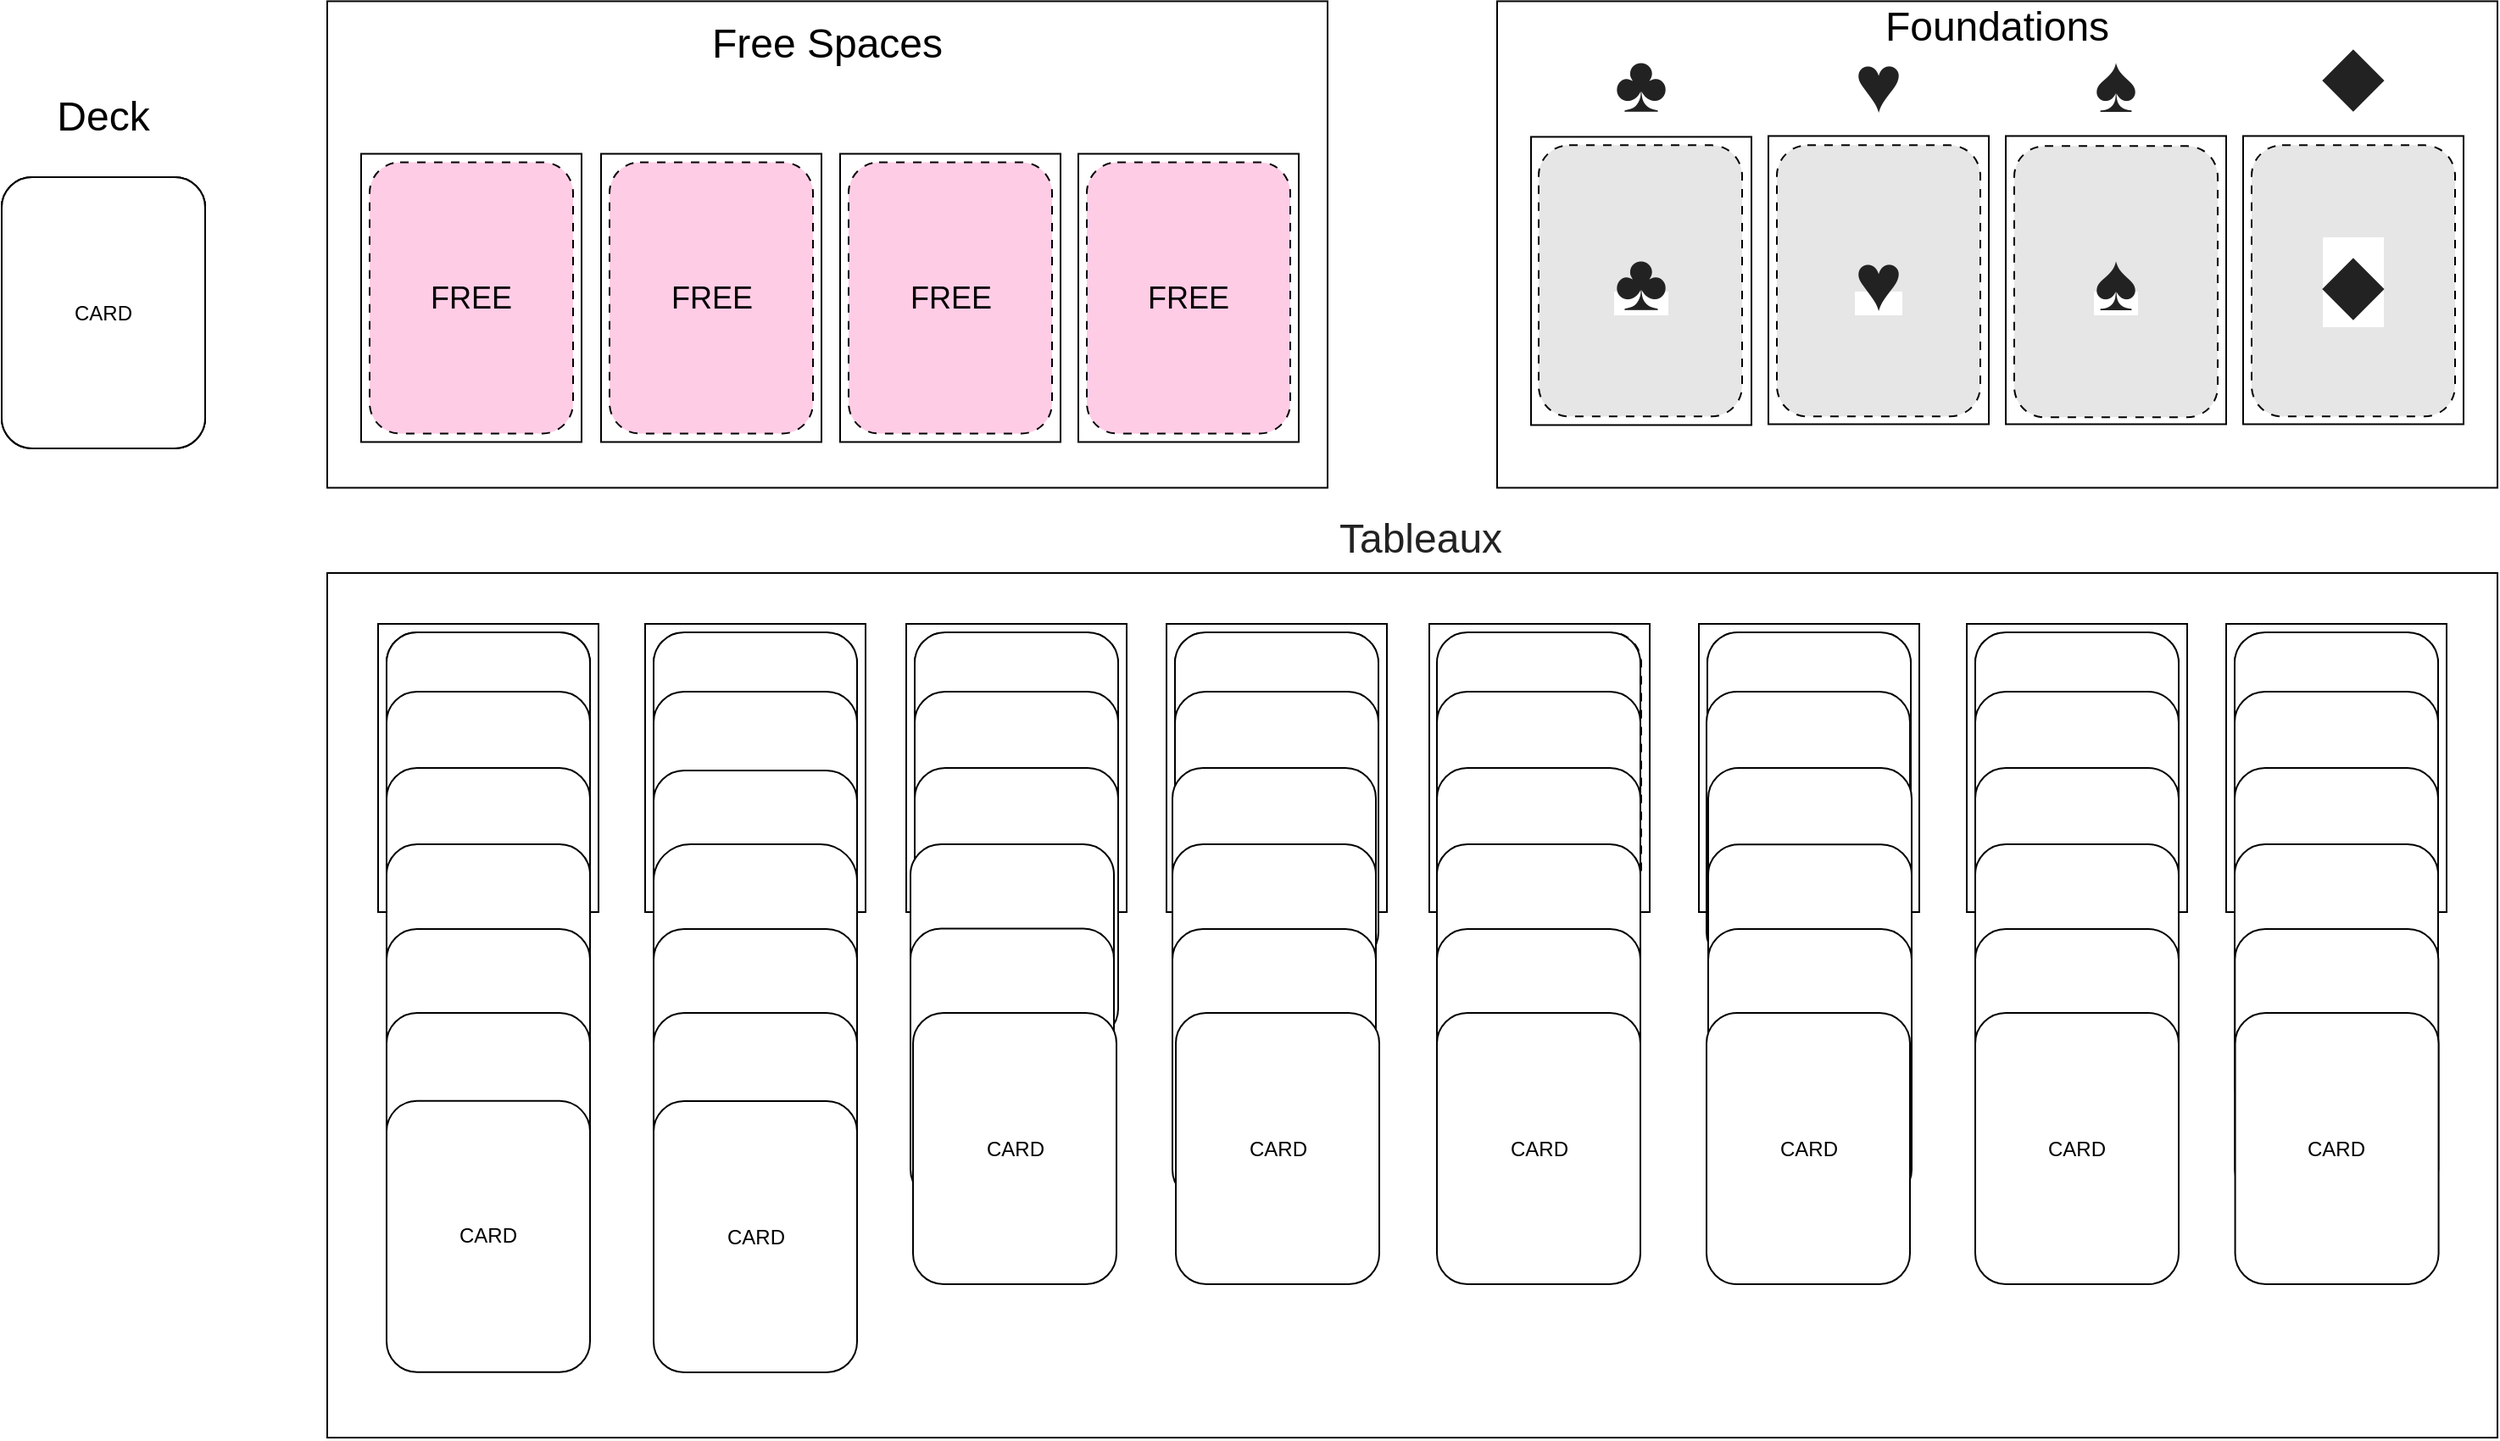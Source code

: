 <mxfile version="11.1.4" type="github"><diagram id="wsrFOI59Ot4hv_pb57v_" name="Page-1"><mxGraphModel dx="992" dy="1877" grid="1" gridSize="10" guides="1" tooltips="1" connect="1" arrows="1" fold="1" page="1" pageScale="1" pageWidth="850" pageHeight="1100" math="0" shadow="0"><root><mxCell id="0"/><mxCell id="1" parent="0"/><mxCell id="fmhakQsyoUaOUhLPJfsq-15" value="" style="rounded=0;whiteSpace=wrap;html=1;" vertex="1" parent="1"><mxGeometry x="202" y="-47.273" width="590" height="287" as="geometry"/></mxCell><mxCell id="fmhakQsyoUaOUhLPJfsq-1" value="DECK" style="rounded=1;whiteSpace=wrap;html=1;" vertex="1" parent="1"><mxGeometry x="10" y="56.5" width="120" height="160" as="geometry"/></mxCell><mxCell id="fmhakQsyoUaOUhLPJfsq-76" value="" style="group" vertex="1" connectable="0" parent="1"><mxGeometry x="912" y="-10" width="570" height="256.182" as="geometry"/></mxCell><mxCell id="fmhakQsyoUaOUhLPJfsq-16" value="" style="group" vertex="1" connectable="0" parent="fmhakQsyoUaOUhLPJfsq-76"><mxGeometry y="42.727" width="570" height="213.455" as="geometry"/></mxCell><mxCell id="fmhakQsyoUaOUhLPJfsq-17" value="" style="rounded=0;whiteSpace=wrap;html=1;" vertex="1" parent="fmhakQsyoUaOUhLPJfsq-16"><mxGeometry x="-20" y="-80" width="590" height="287" as="geometry"/></mxCell><mxCell id="fmhakQsyoUaOUhLPJfsq-18" value="" style="rounded=0;whiteSpace=wrap;html=1;rotation=0;" vertex="1" parent="fmhakQsyoUaOUhLPJfsq-16"><mxGeometry width="130" height="170" as="geometry"/></mxCell><mxCell id="fmhakQsyoUaOUhLPJfsq-19" value="&lt;span style=&quot;color: rgb(34 , 34 , 34) ; font-family: &amp;#34;arial&amp;#34; , sans-serif ; text-align: left ; white-space: normal ; background-color: rgb(255 , 255 , 255)&quot;&gt;&lt;font style=&quot;font-size: 48px&quot;&gt;♣&lt;/font&gt;&lt;/span&gt;" style="rounded=1;whiteSpace=wrap;html=1;dashed=1;dashPattern=5 5;fillColor=#E6E6E6;rotation=0;" vertex="1" parent="fmhakQsyoUaOUhLPJfsq-16"><mxGeometry x="4.5" y="4.955" width="120" height="160" as="geometry"/></mxCell><mxCell id="fmhakQsyoUaOUhLPJfsq-25" value="&lt;span style=&quot;color: rgb(34 , 34 , 34) ; font-family: &amp;#34;arial&amp;#34; , sans-serif ; text-align: left ; white-space: normal ; background-color: rgb(255 , 255 , 255)&quot;&gt;&lt;font style=&quot;font-size: 48px&quot;&gt;♠&lt;/font&gt;&lt;/span&gt;" style="rounded=1;whiteSpace=wrap;html=1;dashed=1;dashPattern=5 5;fillColor=#E6E6E6;rotation=0;" vertex="1" parent="fmhakQsyoUaOUhLPJfsq-16"><mxGeometry x="285" y="5.455" width="120" height="160" as="geometry"/></mxCell><mxCell id="fmhakQsyoUaOUhLPJfsq-23" value="" style="group;fillColor=none;rotation=0;strokeColor=#000000;" vertex="1" connectable="0" parent="fmhakQsyoUaOUhLPJfsq-16"><mxGeometry x="280" y="-0.5" width="130" height="170" as="geometry"/></mxCell><mxCell id="fmhakQsyoUaOUhLPJfsq-20" value="" style="group" vertex="1" connectable="0" parent="fmhakQsyoUaOUhLPJfsq-76"><mxGeometry x="140" y="42.227" width="130" height="185.455" as="geometry"/></mxCell><mxCell id="fmhakQsyoUaOUhLPJfsq-21" value="" style="rounded=0;whiteSpace=wrap;html=1;container=1;rotation=0;" vertex="1" parent="fmhakQsyoUaOUhLPJfsq-20"><mxGeometry width="130" height="170" as="geometry"/></mxCell><mxCell id="fmhakQsyoUaOUhLPJfsq-22" value="&lt;span style=&quot;color: rgb(34 , 34 , 34) ; font-family: &amp;#34;arial&amp;#34; , sans-serif ; text-align: left ; white-space: normal ; background-color: rgb(255 , 255 , 255)&quot;&gt;&lt;font style=&quot;font-size: 48px&quot;&gt;♥&lt;/font&gt;&lt;/span&gt;" style="rounded=1;whiteSpace=wrap;html=1;dashed=1;dashPattern=5 5;fillColor=#E6E6E6;rotation=0;" vertex="1" parent="fmhakQsyoUaOUhLPJfsq-20"><mxGeometry x="5" y="5.455" width="120" height="160" as="geometry"/></mxCell><mxCell id="fmhakQsyoUaOUhLPJfsq-26" value="" style="group;rotation=0;" vertex="1" connectable="0" parent="fmhakQsyoUaOUhLPJfsq-76"><mxGeometry x="420" y="42.227" width="130" height="170" as="geometry"/></mxCell><mxCell id="fmhakQsyoUaOUhLPJfsq-27" value="" style="rounded=0;whiteSpace=wrap;html=1;rotation=0;" vertex="1" parent="fmhakQsyoUaOUhLPJfsq-26"><mxGeometry width="130" height="170" as="geometry"/></mxCell><mxCell id="fmhakQsyoUaOUhLPJfsq-28" value="&lt;span style=&quot;color: rgb(34 , 34 , 34) ; font-family: &amp;#34;arial&amp;#34; , sans-serif ; font-size: 48px ; text-align: left ; background-color: rgb(255 , 255 , 255)&quot;&gt;◆&lt;/span&gt;" style="rounded=1;whiteSpace=wrap;html=1;dashed=1;dashPattern=5 5;fillColor=#E6E6E6;rotation=0;" vertex="1" parent="fmhakQsyoUaOUhLPJfsq-26"><mxGeometry x="5" y="5.455" width="120" height="160" as="geometry"/></mxCell><mxCell id="fmhakQsyoUaOUhLPJfsq-77" value="&lt;span style=&quot;color: rgb(34 , 34 , 34) ; font-family: sans-serif ; text-align: left ; background-color: rgb(255 , 255 , 255)&quot;&gt;&lt;font style=&quot;font-size: 24px&quot;&gt;Tableaux&lt;/font&gt;&lt;/span&gt;" style="text;html=1;strokeColor=none;fillColor=none;align=center;verticalAlign=middle;whiteSpace=wrap;rounded=0;" vertex="1" parent="1"><mxGeometry x="827" y="260" width="40" height="20" as="geometry"/></mxCell><mxCell id="fmhakQsyoUaOUhLPJfsq-87" value="&lt;span style=&quot;color: rgb(34 , 34 , 34) ; font-family: &amp;#34;arial&amp;#34; , sans-serif ; font-size: 48px ; text-align: left ; background-color: rgb(255 , 255 , 255)&quot;&gt;♣&lt;/span&gt;" style="text;html=1;strokeColor=none;fillColor=none;align=center;verticalAlign=middle;whiteSpace=wrap;rounded=0;" vertex="1" parent="1"><mxGeometry x="957.1" y="-10" width="40" height="21.818" as="geometry"/></mxCell><mxCell id="fmhakQsyoUaOUhLPJfsq-89" value="&lt;span style=&quot;color: rgb(34 , 34 , 34) ; font-family: &amp;#34;arial&amp;#34; , sans-serif ; font-size: 48px ; text-align: left ; background-color: rgb(255 , 255 , 255)&quot;&gt;♠&lt;/span&gt;" style="text;html=1;strokeColor=none;fillColor=none;align=center;verticalAlign=middle;whiteSpace=wrap;rounded=0;" vertex="1" parent="1"><mxGeometry x="1236.6" y="-10" width="40" height="21.818" as="geometry"/></mxCell><mxCell id="fmhakQsyoUaOUhLPJfsq-90" value="&lt;span style=&quot;color: rgb(34 , 34 , 34) ; font-family: &amp;#34;arial&amp;#34; , sans-serif ; font-size: 48px ; text-align: left ; background-color: rgb(255 , 255 , 255)&quot;&gt;◆&lt;/span&gt;" style="text;html=1;strokeColor=none;fillColor=none;align=center;verticalAlign=middle;whiteSpace=wrap;rounded=0;" vertex="1" parent="1"><mxGeometry x="1376.6" y="-16" width="40" height="21.818" as="geometry"/></mxCell><mxCell id="fmhakQsyoUaOUhLPJfsq-88" value="&lt;span style=&quot;color: rgb(34 , 34 , 34) ; font-family: &amp;#34;arial&amp;#34; , sans-serif ; font-size: 48px ; text-align: left ; background-color: rgb(255 , 255 , 255)&quot;&gt;♥&lt;/span&gt;" style="text;html=1;strokeColor=none;fillColor=none;align=center;verticalAlign=middle;whiteSpace=wrap;rounded=0;" vertex="1" parent="1"><mxGeometry x="1096.6" y="-10" width="40" height="21.818" as="geometry"/></mxCell><mxCell id="fmhakQsyoUaOUhLPJfsq-29" value="&lt;font style=&quot;font-size: 24px&quot;&gt;Foundations&lt;/font&gt;" style="text;html=1;strokeColor=none;fillColor=none;align=center;verticalAlign=middle;whiteSpace=wrap;rounded=0;" vertex="1" parent="1"><mxGeometry x="1122" y="-42.5" width="130" height="21.818" as="geometry"/></mxCell><mxCell id="fmhakQsyoUaOUhLPJfsq-91" value="&lt;font style=&quot;font-size: 24px&quot;&gt;Deck&lt;/font&gt;" style="text;html=1;strokeColor=none;fillColor=none;align=center;verticalAlign=middle;whiteSpace=wrap;rounded=0;" vertex="1" parent="1"><mxGeometry x="50" y="11" width="40" height="20" as="geometry"/></mxCell><mxCell id="fmhakQsyoUaOUhLPJfsq-14" value="&lt;font style=&quot;font-size: 24px&quot;&gt;Free Spaces&lt;/font&gt;" style="text;html=1;strokeColor=none;fillColor=none;align=center;verticalAlign=middle;whiteSpace=wrap;rounded=0;" vertex="1" parent="1"><mxGeometry x="407" y="-32.5" width="180" height="21.818" as="geometry"/></mxCell><mxCell id="fmhakQsyoUaOUhLPJfsq-92" value="" style="group" vertex="1" connectable="0" parent="1"><mxGeometry x="222" y="42.727" width="130" height="187.273" as="geometry"/></mxCell><mxCell id="fmhakQsyoUaOUhLPJfsq-2" value="" style="rounded=0;whiteSpace=wrap;html=1;rotation=0;" vertex="1" parent="fmhakQsyoUaOUhLPJfsq-92"><mxGeometry width="130" height="170" as="geometry"/></mxCell><mxCell id="fmhakQsyoUaOUhLPJfsq-3" value="&lt;span style=&quot;font-size: 18px&quot;&gt;FREE&lt;/span&gt;" style="rounded=1;whiteSpace=wrap;html=1;dashed=1;dashPattern=5 5;fillColor=#FFCCE6;" vertex="1" parent="fmhakQsyoUaOUhLPJfsq-92"><mxGeometry x="5" y="5.0" width="120" height="160" as="geometry"/></mxCell><mxCell id="fmhakQsyoUaOUhLPJfsq-93" value="" style="group" vertex="1" connectable="0" parent="1"><mxGeometry x="363.5" y="42.727" width="130" height="170" as="geometry"/></mxCell><mxCell id="fmhakQsyoUaOUhLPJfsq-94" value="" style="rounded=0;whiteSpace=wrap;html=1;rotation=0;" vertex="1" parent="fmhakQsyoUaOUhLPJfsq-93"><mxGeometry width="130" height="170" as="geometry"/></mxCell><mxCell id="fmhakQsyoUaOUhLPJfsq-95" value="&lt;span style=&quot;font-size: 18px&quot;&gt;FREE&lt;/span&gt;" style="rounded=1;whiteSpace=wrap;html=1;dashed=1;dashPattern=5 5;fillColor=#FFCCE6;" vertex="1" parent="fmhakQsyoUaOUhLPJfsq-93"><mxGeometry x="5" y="5.0" width="120" height="160" as="geometry"/></mxCell><mxCell id="fmhakQsyoUaOUhLPJfsq-96" value="" style="group" vertex="1" connectable="0" parent="1"><mxGeometry x="504.5" y="42.727" width="130" height="170" as="geometry"/></mxCell><mxCell id="fmhakQsyoUaOUhLPJfsq-97" value="" style="rounded=0;whiteSpace=wrap;html=1;rotation=0;" vertex="1" parent="fmhakQsyoUaOUhLPJfsq-96"><mxGeometry width="130" height="170" as="geometry"/></mxCell><mxCell id="fmhakQsyoUaOUhLPJfsq-98" value="&lt;span style=&quot;font-size: 18px&quot;&gt;FREE&lt;/span&gt;" style="rounded=1;whiteSpace=wrap;html=1;dashed=1;dashPattern=5 5;fillColor=#FFCCE6;" vertex="1" parent="fmhakQsyoUaOUhLPJfsq-96"><mxGeometry x="5" y="5.0" width="120" height="160" as="geometry"/></mxCell><mxCell id="fmhakQsyoUaOUhLPJfsq-99" value="" style="group" vertex="1" connectable="0" parent="1"><mxGeometry x="645" y="42.727" width="130" height="170" as="geometry"/></mxCell><mxCell id="fmhakQsyoUaOUhLPJfsq-100" value="" style="rounded=0;whiteSpace=wrap;html=1;rotation=0;" vertex="1" parent="fmhakQsyoUaOUhLPJfsq-99"><mxGeometry width="130" height="170" as="geometry"/></mxCell><mxCell id="fmhakQsyoUaOUhLPJfsq-101" value="&lt;span style=&quot;font-size: 18px&quot;&gt;FREE&lt;/span&gt;" style="rounded=1;whiteSpace=wrap;html=1;dashed=1;dashPattern=5 5;fillColor=#FFCCE6;" vertex="1" parent="fmhakQsyoUaOUhLPJfsq-99"><mxGeometry x="5" y="5.0" width="120" height="160" as="geometry"/></mxCell><mxCell id="fmhakQsyoUaOUhLPJfsq-151" value="CARD" style="rounded=1;whiteSpace=wrap;html=1;" vertex="1" parent="1"><mxGeometry x="10" y="56.5" width="120" height="160" as="geometry"/></mxCell><mxCell id="fmhakQsyoUaOUhLPJfsq-188" value="CARD" style="rounded=1;whiteSpace=wrap;html=1;" vertex="1" parent="1"><mxGeometry x="10" y="56.5" width="120" height="160" as="geometry"/></mxCell><mxCell id="fmhakQsyoUaOUhLPJfsq-44" value="" style="group" vertex="1" connectable="0" parent="1"><mxGeometry x="232" y="320" width="130" height="200" as="geometry"/></mxCell><mxCell id="fmhakQsyoUaOUhLPJfsq-43" value="" style="rounded=0;whiteSpace=wrap;html=1;" vertex="1" parent="fmhakQsyoUaOUhLPJfsq-44"><mxGeometry width="130" height="170" as="geometry"/></mxCell><mxCell id="fmhakQsyoUaOUhLPJfsq-42" value="" style="rounded=1;whiteSpace=wrap;html=1;dashed=1;dashPattern=5 5;" vertex="1" parent="fmhakQsyoUaOUhLPJfsq-44"><mxGeometry x="5" y="5" width="120" height="160" as="geometry"/></mxCell><mxCell id="fmhakQsyoUaOUhLPJfsq-40" value="CARD" style="rounded=1;whiteSpace=wrap;html=1;" vertex="1" parent="fmhakQsyoUaOUhLPJfsq-44"><mxGeometry x="5" y="5" width="120" height="160" as="geometry"/></mxCell><mxCell id="fmhakQsyoUaOUhLPJfsq-39" value="CARD" style="rounded=1;whiteSpace=wrap;html=1;" vertex="1" parent="fmhakQsyoUaOUhLPJfsq-44"><mxGeometry x="5" y="5" width="120" height="160" as="geometry"/></mxCell><mxCell id="fmhakQsyoUaOUhLPJfsq-38" value="CARD" style="rounded=1;whiteSpace=wrap;html=1;" vertex="1" parent="fmhakQsyoUaOUhLPJfsq-44"><mxGeometry x="5" y="40" width="120" height="160" as="geometry"/></mxCell><mxCell id="fmhakQsyoUaOUhLPJfsq-52" value="" style="group" vertex="1" connectable="0" parent="1"><mxGeometry x="389.5" y="320" width="130" height="170" as="geometry"/></mxCell><mxCell id="fmhakQsyoUaOUhLPJfsq-53" value="" style="rounded=0;whiteSpace=wrap;html=1;" vertex="1" parent="fmhakQsyoUaOUhLPJfsq-52"><mxGeometry width="130" height="170" as="geometry"/></mxCell><mxCell id="fmhakQsyoUaOUhLPJfsq-54" value="" style="rounded=1;whiteSpace=wrap;html=1;dashed=1;dashPattern=5 5;" vertex="1" parent="fmhakQsyoUaOUhLPJfsq-52"><mxGeometry x="5" y="5" width="120" height="160" as="geometry"/></mxCell><mxCell id="fmhakQsyoUaOUhLPJfsq-80" value="CARD" style="rounded=1;whiteSpace=wrap;html=1;" vertex="1" parent="fmhakQsyoUaOUhLPJfsq-52"><mxGeometry x="5" y="5" width="120" height="160" as="geometry"/></mxCell><mxCell id="fmhakQsyoUaOUhLPJfsq-55" value="" style="group" vertex="1" connectable="0" parent="1"><mxGeometry x="543.5" y="320" width="130" height="200" as="geometry"/></mxCell><mxCell id="fmhakQsyoUaOUhLPJfsq-56" value="" style="rounded=0;whiteSpace=wrap;html=1;" vertex="1" parent="fmhakQsyoUaOUhLPJfsq-55"><mxGeometry width="130" height="170" as="geometry"/></mxCell><mxCell id="fmhakQsyoUaOUhLPJfsq-57" value="" style="rounded=1;whiteSpace=wrap;html=1;dashed=1;dashPattern=5 5;" vertex="1" parent="fmhakQsyoUaOUhLPJfsq-55"><mxGeometry x="5" y="5" width="120" height="160" as="geometry"/></mxCell><mxCell id="fmhakQsyoUaOUhLPJfsq-81" value="CARD" style="rounded=1;whiteSpace=wrap;html=1;" vertex="1" parent="fmhakQsyoUaOUhLPJfsq-55"><mxGeometry x="5" y="5" width="120" height="160" as="geometry"/></mxCell><mxCell id="fmhakQsyoUaOUhLPJfsq-36" value="CARD" style="rounded=1;whiteSpace=wrap;html=1;" vertex="1" parent="fmhakQsyoUaOUhLPJfsq-55"><mxGeometry x="5" y="40" width="120" height="160" as="geometry"/></mxCell><mxCell id="fmhakQsyoUaOUhLPJfsq-58" value="" style="group" vertex="1" connectable="0" parent="1"><mxGeometry x="697" y="320" width="130" height="200" as="geometry"/></mxCell><mxCell id="fmhakQsyoUaOUhLPJfsq-59" value="" style="rounded=0;whiteSpace=wrap;html=1;" vertex="1" parent="fmhakQsyoUaOUhLPJfsq-58"><mxGeometry width="130" height="170" as="geometry"/></mxCell><mxCell id="fmhakQsyoUaOUhLPJfsq-60" value="" style="rounded=1;whiteSpace=wrap;html=1;dashed=1;dashPattern=5 5;" vertex="1" parent="fmhakQsyoUaOUhLPJfsq-58"><mxGeometry x="5" y="5" width="120" height="160" as="geometry"/></mxCell><mxCell id="fmhakQsyoUaOUhLPJfsq-82" value="CARD" style="rounded=1;whiteSpace=wrap;html=1;" vertex="1" parent="fmhakQsyoUaOUhLPJfsq-58"><mxGeometry x="5" y="5" width="120" height="160" as="geometry"/></mxCell><mxCell id="fmhakQsyoUaOUhLPJfsq-35" value="CARD" style="rounded=1;whiteSpace=wrap;html=1;" vertex="1" parent="fmhakQsyoUaOUhLPJfsq-58"><mxGeometry x="5" y="40" width="120" height="160" as="geometry"/></mxCell><mxCell id="fmhakQsyoUaOUhLPJfsq-61" value="" style="group" vertex="1" connectable="0" parent="1"><mxGeometry x="852" y="320" width="130" height="200" as="geometry"/></mxCell><mxCell id="fmhakQsyoUaOUhLPJfsq-62" value="" style="rounded=0;whiteSpace=wrap;html=1;" vertex="1" parent="fmhakQsyoUaOUhLPJfsq-61"><mxGeometry width="130" height="170" as="geometry"/></mxCell><mxCell id="fmhakQsyoUaOUhLPJfsq-63" value="" style="rounded=1;whiteSpace=wrap;html=1;dashed=1;dashPattern=5 5;" vertex="1" parent="fmhakQsyoUaOUhLPJfsq-61"><mxGeometry x="5" y="5" width="120" height="160" as="geometry"/></mxCell><mxCell id="fmhakQsyoUaOUhLPJfsq-83" value="CARD" style="rounded=1;whiteSpace=wrap;html=1;" vertex="1" parent="fmhakQsyoUaOUhLPJfsq-61"><mxGeometry x="4.5" y="5" width="120" height="160" as="geometry"/></mxCell><mxCell id="fmhakQsyoUaOUhLPJfsq-34" value="CARD" style="rounded=1;whiteSpace=wrap;html=1;" vertex="1" parent="fmhakQsyoUaOUhLPJfsq-61"><mxGeometry x="4.5" y="40" width="120" height="160" as="geometry"/></mxCell><mxCell id="fmhakQsyoUaOUhLPJfsq-64" value="" style="group" vertex="1" connectable="0" parent="1"><mxGeometry x="1011" y="320" width="130" height="290.071" as="geometry"/></mxCell><mxCell id="fmhakQsyoUaOUhLPJfsq-65" value="" style="rounded=0;whiteSpace=wrap;html=1;" vertex="1" parent="fmhakQsyoUaOUhLPJfsq-64"><mxGeometry width="130" height="170" as="geometry"/></mxCell><mxCell id="fmhakQsyoUaOUhLPJfsq-66" value="" style="rounded=1;whiteSpace=wrap;html=1;dashed=1;dashPattern=5 5;" vertex="1" parent="fmhakQsyoUaOUhLPJfsq-64"><mxGeometry x="5" y="5" width="120" height="160" as="geometry"/></mxCell><mxCell id="fmhakQsyoUaOUhLPJfsq-84" value="CARD" style="rounded=1;whiteSpace=wrap;html=1;" vertex="1" parent="fmhakQsyoUaOUhLPJfsq-64"><mxGeometry x="5" y="5" width="120" height="160" as="geometry"/></mxCell><mxCell id="fmhakQsyoUaOUhLPJfsq-33" value="CARD" style="rounded=1;whiteSpace=wrap;html=1;" vertex="1" parent="fmhakQsyoUaOUhLPJfsq-64"><mxGeometry x="4.5" y="40" width="120" height="160" as="geometry"/></mxCell><mxCell id="fmhakQsyoUaOUhLPJfsq-169" value="CARD" style="rounded=1;whiteSpace=wrap;html=1;rotation=0;" vertex="1" parent="fmhakQsyoUaOUhLPJfsq-64"><mxGeometry x="5.5" y="85" width="120" height="160" as="geometry"/></mxCell><mxCell id="fmhakQsyoUaOUhLPJfsq-162" value="CARD" style="rounded=1;whiteSpace=wrap;html=1;" vertex="1" parent="fmhakQsyoUaOUhLPJfsq-64"><mxGeometry x="5.5" y="130.071" width="120" height="160" as="geometry"/></mxCell><mxCell id="fmhakQsyoUaOUhLPJfsq-46" value="" style="group" vertex="1" connectable="0" parent="1"><mxGeometry x="1322" y="320" width="130" height="250" as="geometry"/></mxCell><mxCell id="fmhakQsyoUaOUhLPJfsq-47" value="" style="rounded=0;whiteSpace=wrap;html=1;" vertex="1" parent="fmhakQsyoUaOUhLPJfsq-46"><mxGeometry width="130" height="170" as="geometry"/></mxCell><mxCell id="fmhakQsyoUaOUhLPJfsq-48" value="" style="rounded=1;whiteSpace=wrap;html=1;dashed=1;dashPattern=5 5;" vertex="1" parent="fmhakQsyoUaOUhLPJfsq-46"><mxGeometry x="5" y="5" width="120" height="160" as="geometry"/></mxCell><mxCell id="fmhakQsyoUaOUhLPJfsq-86" value="CARD" style="rounded=1;whiteSpace=wrap;html=1;" vertex="1" parent="fmhakQsyoUaOUhLPJfsq-46"><mxGeometry x="5" y="5" width="120" height="160" as="geometry"/></mxCell><mxCell id="fmhakQsyoUaOUhLPJfsq-31" value="CARD" style="rounded=1;whiteSpace=wrap;html=1;" vertex="1" parent="fmhakQsyoUaOUhLPJfsq-46"><mxGeometry x="5" y="40" width="120" height="160" as="geometry"/></mxCell><mxCell id="fmhakQsyoUaOUhLPJfsq-158" value="CARD" style="rounded=1;whiteSpace=wrap;html=1;" vertex="1" parent="fmhakQsyoUaOUhLPJfsq-46"><mxGeometry x="5" y="85" width="120" height="160" as="geometry"/></mxCell><mxCell id="fmhakQsyoUaOUhLPJfsq-68" value="" style="group" vertex="1" connectable="0" parent="1"><mxGeometry x="1169" y="320" width="130" height="200" as="geometry"/></mxCell><mxCell id="fmhakQsyoUaOUhLPJfsq-50" value="" style="rounded=0;whiteSpace=wrap;html=1;" vertex="1" parent="fmhakQsyoUaOUhLPJfsq-68"><mxGeometry width="130" height="170" as="geometry"/></mxCell><mxCell id="fmhakQsyoUaOUhLPJfsq-51" value="" style="rounded=1;whiteSpace=wrap;html=1;dashed=1;dashPattern=5 5;" vertex="1" parent="fmhakQsyoUaOUhLPJfsq-68"><mxGeometry x="5" y="5" width="120" height="160" as="geometry"/></mxCell><mxCell id="fmhakQsyoUaOUhLPJfsq-85" value="CARD" style="rounded=1;whiteSpace=wrap;html=1;" vertex="1" parent="fmhakQsyoUaOUhLPJfsq-68"><mxGeometry x="5" y="5" width="120" height="160" as="geometry"/></mxCell><mxCell id="fmhakQsyoUaOUhLPJfsq-32" value="CARD" style="rounded=1;whiteSpace=wrap;html=1;" vertex="1" parent="fmhakQsyoUaOUhLPJfsq-68"><mxGeometry x="5" y="40" width="120" height="160" as="geometry"/></mxCell><mxCell id="fmhakQsyoUaOUhLPJfsq-37" value="CARD" style="rounded=1;whiteSpace=wrap;html=1;" vertex="1" parent="1"><mxGeometry x="394.5" y="360" width="120" height="160" as="geometry"/></mxCell><mxCell id="fmhakQsyoUaOUhLPJfsq-30" value="CARD" style="rounded=1;whiteSpace=wrap;html=1;" vertex="1" parent="1"><mxGeometry x="237" y="405" width="120" height="160" as="geometry"/></mxCell><mxCell id="fmhakQsyoUaOUhLPJfsq-173" value="CARD" style="rounded=1;whiteSpace=wrap;html=1;" vertex="1" parent="1"><mxGeometry x="394.5" y="406.5" width="120" height="160" as="geometry"/></mxCell><mxCell id="fmhakQsyoUaOUhLPJfsq-172" value="CARD" style="rounded=1;whiteSpace=wrap;html=1;" vertex="1" parent="1"><mxGeometry x="548.5" y="405" width="120" height="160" as="geometry"/></mxCell><mxCell id="fmhakQsyoUaOUhLPJfsq-171" value="CARD" style="rounded=1;whiteSpace=wrap;html=1;" vertex="1" parent="1"><mxGeometry x="700.5" y="405" width="120" height="160" as="geometry"/></mxCell><mxCell id="fmhakQsyoUaOUhLPJfsq-170" value="CARD" style="rounded=1;whiteSpace=wrap;html=1;" vertex="1" parent="1"><mxGeometry x="856.5" y="405" width="120" height="160" as="geometry"/></mxCell><mxCell id="fmhakQsyoUaOUhLPJfsq-168" value="CARD" style="rounded=1;whiteSpace=wrap;html=1;" vertex="1" parent="1"><mxGeometry x="1174" y="405" width="120" height="160" as="geometry"/></mxCell><mxCell id="fmhakQsyoUaOUhLPJfsq-167" value="CARD" style="rounded=1;whiteSpace=wrap;html=1;" vertex="1" parent="1"><mxGeometry x="237" y="450" width="120" height="160" as="geometry"/></mxCell><mxCell id="fmhakQsyoUaOUhLPJfsq-166" value="CARD" style="rounded=1;whiteSpace=wrap;html=1;arcSize=18;" vertex="1" parent="1"><mxGeometry x="394.5" y="450" width="120" height="160" as="geometry"/></mxCell><mxCell id="fmhakQsyoUaOUhLPJfsq-165" value="CARD" style="rounded=1;whiteSpace=wrap;html=1;" vertex="1" parent="1"><mxGeometry x="546" y="450" width="120" height="160" as="geometry"/></mxCell><mxCell id="fmhakQsyoUaOUhLPJfsq-164" value="CARD" style="rounded=1;whiteSpace=wrap;html=1;" vertex="1" parent="1"><mxGeometry x="700.5" y="450" width="120" height="160" as="geometry"/></mxCell><mxCell id="fmhakQsyoUaOUhLPJfsq-163" value="CARD" style="rounded=1;whiteSpace=wrap;html=1;" vertex="1" parent="1"><mxGeometry x="856.5" y="450" width="120" height="160" as="geometry"/></mxCell><mxCell id="fmhakQsyoUaOUhLPJfsq-161" value="CARD" style="rounded=1;whiteSpace=wrap;html=1;" vertex="1" parent="1"><mxGeometry x="1174" y="450" width="120" height="160" as="geometry"/></mxCell><mxCell id="fmhakQsyoUaOUhLPJfsq-157" value="CARD" style="rounded=1;whiteSpace=wrap;html=1;" vertex="1" parent="1"><mxGeometry x="1327" y="450" width="120" height="160" as="geometry"/></mxCell><mxCell id="fmhakQsyoUaOUhLPJfsq-156" value="CARD" style="rounded=1;whiteSpace=wrap;html=1;" vertex="1" parent="1"><mxGeometry x="237" y="500" width="120" height="160" as="geometry"/></mxCell><mxCell id="fmhakQsyoUaOUhLPJfsq-155" value="CARD" style="rounded=1;whiteSpace=wrap;html=1;" vertex="1" parent="1"><mxGeometry x="394.5" y="500" width="120" height="160" as="geometry"/></mxCell><mxCell id="fmhakQsyoUaOUhLPJfsq-154" value="CARD" style="rounded=1;whiteSpace=wrap;html=1;" vertex="1" parent="1"><mxGeometry x="546" y="499.786" width="120" height="160" as="geometry"/></mxCell><mxCell id="fmhakQsyoUaOUhLPJfsq-153" value="CARD" style="rounded=1;whiteSpace=wrap;html=1;" vertex="1" parent="1"><mxGeometry x="700.5" y="500" width="120" height="160" as="geometry"/></mxCell><mxCell id="fmhakQsyoUaOUhLPJfsq-152" value="CARD" style="rounded=1;whiteSpace=wrap;html=1;" vertex="1" parent="1"><mxGeometry x="856.5" y="500" width="120" height="160" as="geometry"/></mxCell><mxCell id="fmhakQsyoUaOUhLPJfsq-183" value="CARD" style="rounded=1;whiteSpace=wrap;html=1;" vertex="1" parent="1"><mxGeometry x="1016.5" y="500" width="120" height="160" as="geometry"/></mxCell><mxCell id="fmhakQsyoUaOUhLPJfsq-182" value="CARD" style="rounded=1;whiteSpace=wrap;html=1;" vertex="1" parent="1"><mxGeometry x="1174" y="500" width="120" height="160" as="geometry"/></mxCell><mxCell id="fmhakQsyoUaOUhLPJfsq-181" value="CARD" style="rounded=1;whiteSpace=wrap;html=1;" vertex="1" parent="1"><mxGeometry x="1327.143" y="500" width="120" height="160" as="geometry"/></mxCell><mxCell id="fmhakQsyoUaOUhLPJfsq-180" value="CARD" style="rounded=1;whiteSpace=wrap;html=1;" vertex="1" parent="1"><mxGeometry x="237" y="549.5" width="120" height="160" as="geometry"/></mxCell><mxCell id="fmhakQsyoUaOUhLPJfsq-176" value="CARD" style="rounded=1;whiteSpace=wrap;html=1;" vertex="1" parent="1"><mxGeometry x="394.5" y="549.5" width="120" height="160" as="geometry"/></mxCell><mxCell id="fmhakQsyoUaOUhLPJfsq-175" value="CARD" style="rounded=1;whiteSpace=wrap;html=1;" vertex="1" parent="1"><mxGeometry x="547.5" y="549.5" width="120" height="160" as="geometry"/></mxCell><mxCell id="fmhakQsyoUaOUhLPJfsq-174" value="CARD" style="rounded=1;whiteSpace=wrap;html=1;" vertex="1" parent="1"><mxGeometry x="702.5" y="549.5" width="120" height="160" as="geometry"/></mxCell><mxCell id="fmhakQsyoUaOUhLPJfsq-194" value="CARD" style="rounded=1;whiteSpace=wrap;html=1;" vertex="1" parent="1"><mxGeometry x="856.5" y="549.5" width="120" height="160" as="geometry"/></mxCell><mxCell id="fmhakQsyoUaOUhLPJfsq-193" value="CARD" style="rounded=1;whiteSpace=wrap;html=1;" vertex="1" parent="1"><mxGeometry x="1015.5" y="549.5" width="120" height="160" as="geometry"/></mxCell><mxCell id="fmhakQsyoUaOUhLPJfsq-192" value="CARD" style="rounded=1;whiteSpace=wrap;html=1;" vertex="1" parent="1"><mxGeometry x="1174" y="549.5" width="120" height="160" as="geometry"/></mxCell><mxCell id="fmhakQsyoUaOUhLPJfsq-191" value="CARD" style="rounded=1;whiteSpace=wrap;html=1;" vertex="1" parent="1"><mxGeometry x="1327.286" y="549.5" width="120" height="160" as="geometry"/></mxCell><mxCell id="fmhakQsyoUaOUhLPJfsq-190" value="CARD" style="rounded=1;whiteSpace=wrap;html=1;" vertex="1" parent="1"><mxGeometry x="237" y="601.429" width="120" height="160" as="geometry"/></mxCell><mxCell id="fmhakQsyoUaOUhLPJfsq-189" value="CARD" style="rounded=1;whiteSpace=wrap;html=1;" vertex="1" parent="1"><mxGeometry x="394.5" y="601.5" width="120" height="160" as="geometry"/></mxCell><mxCell id="fmhakQsyoUaOUhLPJfsq-196" value="" style="rounded=0;whiteSpace=wrap;html=1;strokeColor=#000000;fillColor=none;" vertex="1" parent="1"><mxGeometry x="202" y="290" width="1280" height="510" as="geometry"/></mxCell></root></mxGraphModel></diagram></mxfile>